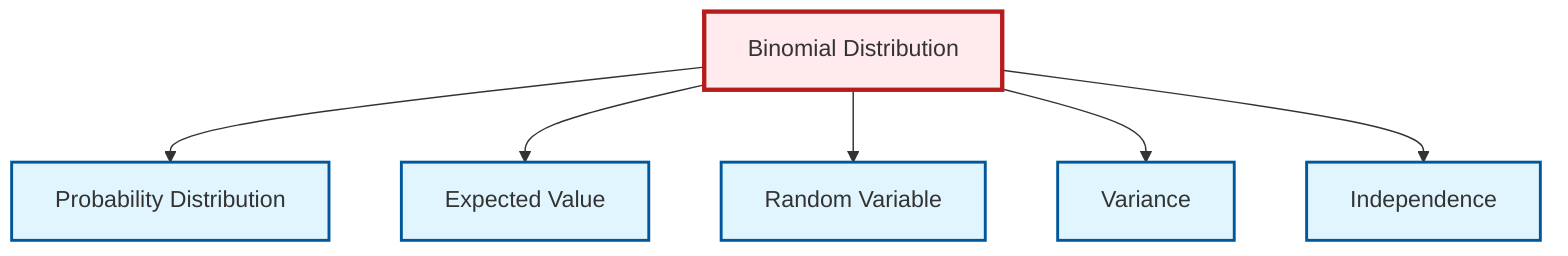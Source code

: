 graph TD
    classDef definition fill:#e1f5fe,stroke:#01579b,stroke-width:2px
    classDef theorem fill:#f3e5f5,stroke:#4a148c,stroke-width:2px
    classDef axiom fill:#fff3e0,stroke:#e65100,stroke-width:2px
    classDef example fill:#e8f5e9,stroke:#1b5e20,stroke-width:2px
    classDef current fill:#ffebee,stroke:#b71c1c,stroke-width:3px
    def-binomial-distribution["Binomial Distribution"]:::definition
    def-independence["Independence"]:::definition
    def-probability-distribution["Probability Distribution"]:::definition
    def-random-variable["Random Variable"]:::definition
    def-expectation["Expected Value"]:::definition
    def-variance["Variance"]:::definition
    def-binomial-distribution --> def-probability-distribution
    def-binomial-distribution --> def-expectation
    def-binomial-distribution --> def-random-variable
    def-binomial-distribution --> def-variance
    def-binomial-distribution --> def-independence
    class def-binomial-distribution current